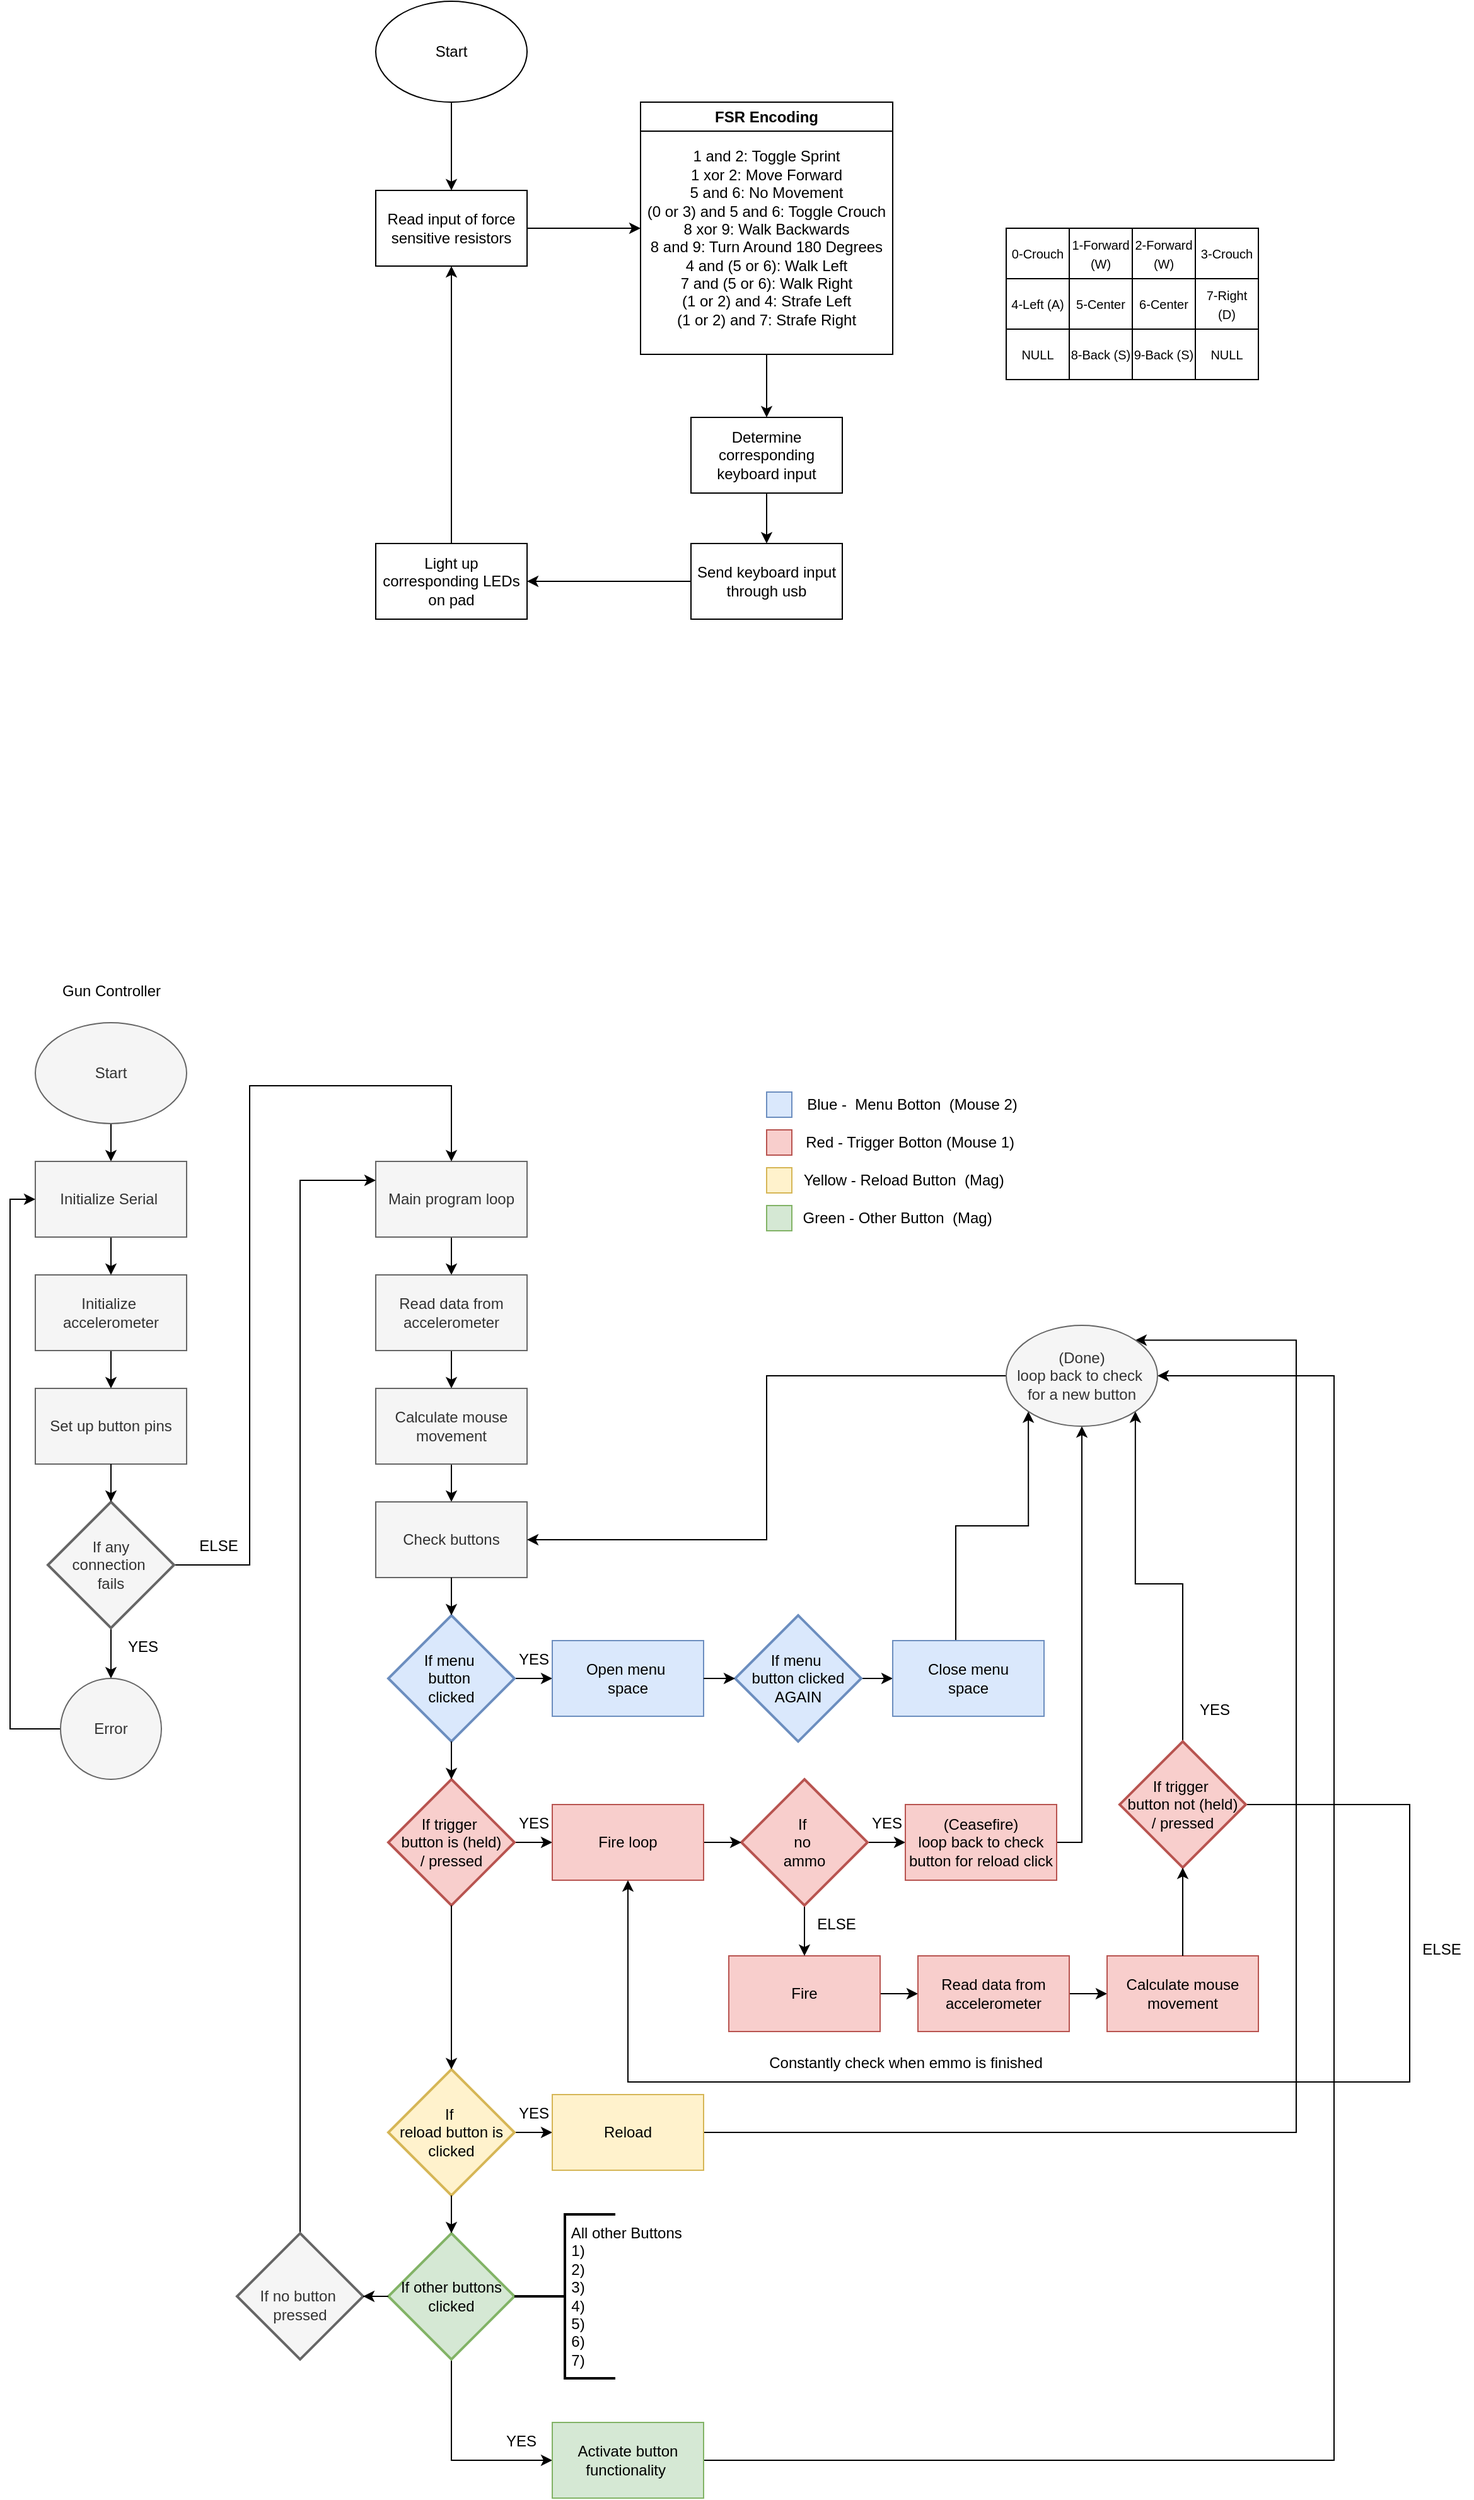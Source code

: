<mxfile version="24.8.6">
  <diagram name="Page-1" id="ugOBHN1UPeRfj3JGBwjC">
    <mxGraphModel dx="3235" dy="1513" grid="1" gridSize="10" guides="1" tooltips="1" connect="1" arrows="1" fold="1" page="1" pageScale="1" pageWidth="850" pageHeight="1100" math="0" shadow="0">
      <root>
        <mxCell id="0" />
        <mxCell id="1" parent="0" />
        <mxCell id="znUXIphIMzQ43jXrhI__-3" style="edgeStyle=orthogonalEdgeStyle;rounded=0;orthogonalLoop=1;jettySize=auto;html=1;entryX=0.5;entryY=0;entryDx=0;entryDy=0;" parent="1" source="znUXIphIMzQ43jXrhI__-1" target="znUXIphIMzQ43jXrhI__-2" edge="1">
          <mxGeometry relative="1" as="geometry" />
        </mxCell>
        <mxCell id="znUXIphIMzQ43jXrhI__-1" value="Start" style="ellipse;whiteSpace=wrap;html=1;" parent="1" vertex="1">
          <mxGeometry x="100" y="20" width="120" height="80" as="geometry" />
        </mxCell>
        <mxCell id="znUXIphIMzQ43jXrhI__-7" style="edgeStyle=orthogonalEdgeStyle;rounded=0;orthogonalLoop=1;jettySize=auto;html=1;entryX=0;entryY=0.5;entryDx=0;entryDy=0;" parent="1" source="znUXIphIMzQ43jXrhI__-2" target="znUXIphIMzQ43jXrhI__-6" edge="1">
          <mxGeometry relative="1" as="geometry" />
        </mxCell>
        <mxCell id="znUXIphIMzQ43jXrhI__-2" value="Read input of force sensitive resistors" style="rounded=0;whiteSpace=wrap;html=1;" parent="1" vertex="1">
          <mxGeometry x="100" y="170" width="120" height="60" as="geometry" />
        </mxCell>
        <mxCell id="znUXIphIMzQ43jXrhI__-6" value="FSR Encoding" style="swimlane;whiteSpace=wrap;html=1;" parent="1" vertex="1">
          <mxGeometry x="310" y="100" width="200" height="200" as="geometry" />
        </mxCell>
        <mxCell id="znUXIphIMzQ43jXrhI__-43" value="1 and 2: Toggle Sprint&lt;br&gt;&lt;div&gt;1 xor 2: Move Forward&lt;/div&gt;&lt;div&gt;5 and 6: No Movement&lt;/div&gt;&lt;div&gt;(0 or 3) and 5 and 6: Toggle Crouch&lt;/div&gt;&lt;div&gt;8 xor 9: Walk Backwards&lt;/div&gt;&lt;div&gt;8 and 9: Turn Around 180 Degrees&lt;br&gt;&lt;/div&gt;&lt;div&gt;4 and (5 or 6): Walk Left&lt;/div&gt;&lt;div&gt;7 and (5 or 6): Walk Right&lt;/div&gt;&lt;div&gt;(1 or 2) and 4: Strafe Left&lt;/div&gt;&lt;div&gt;(1 or 2) and 7: Strafe Right&lt;br&gt;&lt;/div&gt;&lt;div&gt;&lt;br&gt;&lt;/div&gt;" style="text;html=1;align=center;verticalAlign=middle;whiteSpace=wrap;rounded=0;fontFamily=Helvetica;fontSize=12;fontColor=default;" parent="znUXIphIMzQ43jXrhI__-6" vertex="1">
          <mxGeometry y="30" width="200" height="170" as="geometry" />
        </mxCell>
        <mxCell id="znUXIphIMzQ43jXrhI__-22" value="" style="rounded=0;whiteSpace=wrap;html=1;fillColor=none;" parent="1" vertex="1">
          <mxGeometry x="600" y="200" width="200" height="120" as="geometry" />
        </mxCell>
        <mxCell id="znUXIphIMzQ43jXrhI__-23" value="" style="endArrow=none;html=1;rounded=0;exitX=0.5;exitY=1;exitDx=0;exitDy=0;entryX=0.5;entryY=0;entryDx=0;entryDy=0;" parent="1" source="znUXIphIMzQ43jXrhI__-22" target="znUXIphIMzQ43jXrhI__-22" edge="1">
          <mxGeometry width="50" height="50" relative="1" as="geometry">
            <mxPoint x="730" y="240" as="sourcePoint" />
            <mxPoint x="780" y="190" as="targetPoint" />
          </mxGeometry>
        </mxCell>
        <mxCell id="znUXIphIMzQ43jXrhI__-24" value="" style="endArrow=none;html=1;rounded=0;exitX=0;exitY=0.5;exitDx=0;exitDy=0;entryX=1;entryY=0.5;entryDx=0;entryDy=0;" parent="1" edge="1">
          <mxGeometry width="50" height="50" relative="1" as="geometry">
            <mxPoint x="600" y="240" as="sourcePoint" />
            <mxPoint x="800" y="240" as="targetPoint" />
          </mxGeometry>
        </mxCell>
        <mxCell id="znUXIphIMzQ43jXrhI__-25" value="" style="endArrow=none;html=1;rounded=0;exitX=0.75;exitY=1;exitDx=0;exitDy=0;entryX=0.75;entryY=0;entryDx=0;entryDy=0;" parent="1" source="znUXIphIMzQ43jXrhI__-22" target="znUXIphIMzQ43jXrhI__-22" edge="1">
          <mxGeometry width="50" height="50" relative="1" as="geometry">
            <mxPoint x="730" y="290" as="sourcePoint" />
            <mxPoint x="780" y="240" as="targetPoint" />
          </mxGeometry>
        </mxCell>
        <mxCell id="znUXIphIMzQ43jXrhI__-26" value="" style="endArrow=none;html=1;rounded=0;exitX=0.25;exitY=1;exitDx=0;exitDy=0;entryX=0.25;entryY=0;entryDx=0;entryDy=0;" parent="1" source="znUXIphIMzQ43jXrhI__-22" target="znUXIphIMzQ43jXrhI__-22" edge="1">
          <mxGeometry width="50" height="50" relative="1" as="geometry">
            <mxPoint x="730" y="290" as="sourcePoint" />
            <mxPoint x="780" y="240" as="targetPoint" />
          </mxGeometry>
        </mxCell>
        <mxCell id="znUXIphIMzQ43jXrhI__-27" value="" style="endArrow=none;html=1;rounded=0;exitX=0;exitY=0.75;exitDx=0;exitDy=0;entryX=1;entryY=0.75;entryDx=0;entryDy=0;" parent="1" edge="1">
          <mxGeometry width="50" height="50" relative="1" as="geometry">
            <mxPoint x="600" y="280" as="sourcePoint" />
            <mxPoint x="800" y="280" as="targetPoint" />
          </mxGeometry>
        </mxCell>
        <mxCell id="znUXIphIMzQ43jXrhI__-28" value="&lt;font style=&quot;font-size: 10px;&quot;&gt;0-Crouch&lt;/font&gt;" style="text;html=1;align=center;verticalAlign=middle;whiteSpace=wrap;rounded=0;" parent="1" vertex="1">
          <mxGeometry x="600" y="210" width="50" height="20" as="geometry" />
        </mxCell>
        <mxCell id="znUXIphIMzQ43jXrhI__-30" value="&lt;font style=&quot;font-size: 10px;&quot;&gt;3-Crouch&lt;/font&gt;" style="text;html=1;align=center;verticalAlign=middle;whiteSpace=wrap;rounded=0;" parent="1" vertex="1">
          <mxGeometry x="750" y="210" width="50" height="20" as="geometry" />
        </mxCell>
        <mxCell id="znUXIphIMzQ43jXrhI__-32" value="&lt;font style=&quot;font-size: 10px;&quot;&gt;1-Forward (W)&lt;br&gt;&lt;/font&gt;" style="text;html=1;align=center;verticalAlign=middle;whiteSpace=wrap;rounded=0;" parent="1" vertex="1">
          <mxGeometry x="650" y="210" width="50" height="20" as="geometry" />
        </mxCell>
        <mxCell id="znUXIphIMzQ43jXrhI__-33" value="&lt;font style=&quot;font-size: 10px;&quot;&gt;2-Forward (W)&lt;/font&gt;" style="text;html=1;align=center;verticalAlign=middle;whiteSpace=wrap;rounded=0;" parent="1" vertex="1">
          <mxGeometry x="700" y="210" width="50" height="20" as="geometry" />
        </mxCell>
        <mxCell id="znUXIphIMzQ43jXrhI__-34" value="&lt;font style=&quot;font-size: 10px;&quot;&gt;4-Left (A)&lt;/font&gt;" style="text;html=1;align=center;verticalAlign=middle;whiteSpace=wrap;rounded=0;" parent="1" vertex="1">
          <mxGeometry x="600" y="250" width="50" height="20" as="geometry" />
        </mxCell>
        <mxCell id="znUXIphIMzQ43jXrhI__-35" value="&lt;font style=&quot;font-size: 10px;&quot;&gt;5-Center&lt;/font&gt;" style="text;html=1;align=center;verticalAlign=middle;whiteSpace=wrap;rounded=0;" parent="1" vertex="1">
          <mxGeometry x="650" y="250" width="50" height="20" as="geometry" />
        </mxCell>
        <mxCell id="znUXIphIMzQ43jXrhI__-36" value="&lt;font style=&quot;font-size: 10px;&quot;&gt;6-Center&lt;/font&gt;" style="text;html=1;align=center;verticalAlign=middle;whiteSpace=wrap;rounded=0;" parent="1" vertex="1">
          <mxGeometry x="700" y="250" width="50" height="20" as="geometry" />
        </mxCell>
        <mxCell id="znUXIphIMzQ43jXrhI__-37" value="&lt;font style=&quot;font-size: 10px;&quot;&gt;7-Right (D)&lt;/font&gt;" style="text;html=1;align=center;verticalAlign=middle;whiteSpace=wrap;rounded=0;" parent="1" vertex="1">
          <mxGeometry x="750" y="250" width="50" height="20" as="geometry" />
        </mxCell>
        <mxCell id="znUXIphIMzQ43jXrhI__-38" value="&lt;font style=&quot;font-size: 10px;&quot;&gt;NULL&lt;/font&gt;" style="text;html=1;align=center;verticalAlign=middle;whiteSpace=wrap;rounded=0;" parent="1" vertex="1">
          <mxGeometry x="600" y="290" width="50" height="20" as="geometry" />
        </mxCell>
        <mxCell id="znUXIphIMzQ43jXrhI__-39" value="&lt;font style=&quot;font-size: 10px;&quot;&gt;8-Back (S)&lt;/font&gt;" style="text;html=1;align=center;verticalAlign=middle;whiteSpace=wrap;rounded=0;fontFamily=Helvetica;fontSize=12;fontColor=default;" parent="1" vertex="1">
          <mxGeometry x="650" y="285" width="50" height="30" as="geometry" />
        </mxCell>
        <mxCell id="znUXIphIMzQ43jXrhI__-40" value="&lt;font style=&quot;font-size: 10px;&quot;&gt;9-Back (S)&lt;br&gt;&lt;/font&gt;" style="text;html=1;align=center;verticalAlign=middle;whiteSpace=wrap;rounded=0;" parent="1" vertex="1">
          <mxGeometry x="700" y="290" width="50" height="20" as="geometry" />
        </mxCell>
        <mxCell id="znUXIphIMzQ43jXrhI__-42" value="&lt;font style=&quot;font-size: 10px;&quot;&gt;NULL&lt;/font&gt;" style="text;html=1;align=center;verticalAlign=middle;whiteSpace=wrap;rounded=0;" parent="1" vertex="1">
          <mxGeometry x="750" y="290" width="50" height="20" as="geometry" />
        </mxCell>
        <mxCell id="znUXIphIMzQ43jXrhI__-47" style="edgeStyle=orthogonalEdgeStyle;rounded=0;orthogonalLoop=1;jettySize=auto;html=1;entryX=0.5;entryY=0;entryDx=0;entryDy=0;fontFamily=Helvetica;fontSize=12;fontColor=default;" parent="1" source="znUXIphIMzQ43jXrhI__-44" target="znUXIphIMzQ43jXrhI__-46" edge="1">
          <mxGeometry relative="1" as="geometry" />
        </mxCell>
        <mxCell id="znUXIphIMzQ43jXrhI__-44" value="Determine corresponding keyboard input" style="rounded=0;whiteSpace=wrap;html=1;align=center;verticalAlign=middle;fontFamily=Helvetica;fontSize=12;fontColor=default;fillColor=none;gradientColor=none;" parent="1" vertex="1">
          <mxGeometry x="350" y="350" width="120" height="60" as="geometry" />
        </mxCell>
        <mxCell id="znUXIphIMzQ43jXrhI__-45" style="edgeStyle=orthogonalEdgeStyle;rounded=0;orthogonalLoop=1;jettySize=auto;html=1;entryX=0.5;entryY=0;entryDx=0;entryDy=0;fontFamily=Helvetica;fontSize=12;fontColor=default;" parent="1" source="znUXIphIMzQ43jXrhI__-43" target="znUXIphIMzQ43jXrhI__-44" edge="1">
          <mxGeometry relative="1" as="geometry" />
        </mxCell>
        <mxCell id="znUXIphIMzQ43jXrhI__-50" style="edgeStyle=orthogonalEdgeStyle;rounded=0;orthogonalLoop=1;jettySize=auto;html=1;entryX=1;entryY=0.5;entryDx=0;entryDy=0;fontFamily=Helvetica;fontSize=12;fontColor=default;" parent="1" source="znUXIphIMzQ43jXrhI__-46" target="znUXIphIMzQ43jXrhI__-49" edge="1">
          <mxGeometry relative="1" as="geometry" />
        </mxCell>
        <mxCell id="znUXIphIMzQ43jXrhI__-46" value="Send keyboard input through usb" style="rounded=0;whiteSpace=wrap;html=1;align=center;verticalAlign=middle;fontFamily=Helvetica;fontSize=12;fontColor=default;fillColor=none;gradientColor=none;" parent="1" vertex="1">
          <mxGeometry x="350" y="450" width="120" height="60" as="geometry" />
        </mxCell>
        <mxCell id="znUXIphIMzQ43jXrhI__-51" style="edgeStyle=orthogonalEdgeStyle;rounded=0;orthogonalLoop=1;jettySize=auto;html=1;entryX=0.5;entryY=1;entryDx=0;entryDy=0;fontFamily=Helvetica;fontSize=12;fontColor=default;" parent="1" source="znUXIphIMzQ43jXrhI__-49" target="znUXIphIMzQ43jXrhI__-2" edge="1">
          <mxGeometry relative="1" as="geometry" />
        </mxCell>
        <mxCell id="znUXIphIMzQ43jXrhI__-49" value="Light up corresponding LEDs on pad" style="rounded=0;whiteSpace=wrap;html=1;align=center;verticalAlign=middle;fontFamily=Helvetica;fontSize=12;fontColor=default;fillColor=none;gradientColor=none;" parent="1" vertex="1">
          <mxGeometry x="100" y="450" width="120" height="60" as="geometry" />
        </mxCell>
        <mxCell id="wF0RQOkx4R9PMtmohDRf-104" style="edgeStyle=orthogonalEdgeStyle;rounded=0;orthogonalLoop=1;jettySize=auto;html=1;entryX=0.5;entryY=0;entryDx=0;entryDy=0;" parent="1" source="wF0RQOkx4R9PMtmohDRf-3" target="wF0RQOkx4R9PMtmohDRf-93" edge="1">
          <mxGeometry relative="1" as="geometry" />
        </mxCell>
        <mxCell id="wF0RQOkx4R9PMtmohDRf-3" value="Start" style="ellipse;whiteSpace=wrap;html=1;fillColor=#f5f5f5;fontColor=#333333;strokeColor=#666666;" parent="1" vertex="1">
          <mxGeometry x="-170" y="830" width="120" height="80" as="geometry" />
        </mxCell>
        <mxCell id="wF0RQOkx4R9PMtmohDRf-100" style="edgeStyle=orthogonalEdgeStyle;rounded=0;orthogonalLoop=1;jettySize=auto;html=1;entryX=0.5;entryY=0;entryDx=0;entryDy=0;" parent="1" source="wF0RQOkx4R9PMtmohDRf-4" target="wF0RQOkx4R9PMtmohDRf-7" edge="1">
          <mxGeometry relative="1" as="geometry" />
        </mxCell>
        <mxCell id="wF0RQOkx4R9PMtmohDRf-4" value="Initialize&amp;nbsp;&lt;div&gt;accelerometer&lt;/div&gt;" style="rounded=0;whiteSpace=wrap;html=1;fillColor=#f5f5f5;fontColor=#333333;strokeColor=#666666;" parent="1" vertex="1">
          <mxGeometry x="-170" y="1030" width="120" height="60" as="geometry" />
        </mxCell>
        <mxCell id="wF0RQOkx4R9PMtmohDRf-6" value="Gun Controller" style="text;html=1;align=center;verticalAlign=middle;resizable=0;points=[];autosize=1;strokeColor=none;fillColor=none;" parent="1" vertex="1">
          <mxGeometry x="-160" y="790" width="100" height="30" as="geometry" />
        </mxCell>
        <mxCell id="wF0RQOkx4R9PMtmohDRf-7" value="Set up&amp;nbsp;&lt;span style=&quot;background-color: initial;&quot;&gt;button pins&lt;/span&gt;" style="rounded=0;whiteSpace=wrap;html=1;fillColor=#f5f5f5;fontColor=#333333;strokeColor=#666666;" parent="1" vertex="1">
          <mxGeometry x="-170" y="1120" width="120" height="60" as="geometry" />
        </mxCell>
        <mxCell id="wF0RQOkx4R9PMtmohDRf-19" style="edgeStyle=orthogonalEdgeStyle;rounded=0;orthogonalLoop=1;jettySize=auto;html=1;entryX=0.5;entryY=0;entryDx=0;entryDy=0;" parent="1" source="wF0RQOkx4R9PMtmohDRf-14" target="wF0RQOkx4R9PMtmohDRf-15" edge="1">
          <mxGeometry relative="1" as="geometry" />
        </mxCell>
        <mxCell id="wF0RQOkx4R9PMtmohDRf-14" value="Main program loop" style="rounded=0;whiteSpace=wrap;html=1;fillColor=#f5f5f5;fontColor=#333333;strokeColor=#666666;" parent="1" vertex="1">
          <mxGeometry x="100" y="940" width="120" height="60" as="geometry" />
        </mxCell>
        <mxCell id="wF0RQOkx4R9PMtmohDRf-20" style="edgeStyle=orthogonalEdgeStyle;rounded=0;orthogonalLoop=1;jettySize=auto;html=1;entryX=0.5;entryY=0;entryDx=0;entryDy=0;" parent="1" source="wF0RQOkx4R9PMtmohDRf-15" target="wF0RQOkx4R9PMtmohDRf-16" edge="1">
          <mxGeometry relative="1" as="geometry" />
        </mxCell>
        <mxCell id="wF0RQOkx4R9PMtmohDRf-15" value="Read&amp;nbsp;&lt;span style=&quot;background-color: initial;&quot;&gt;data from accelerometer&lt;/span&gt;" style="rounded=0;whiteSpace=wrap;html=1;fillColor=#f5f5f5;fontColor=#333333;strokeColor=#666666;" parent="1" vertex="1">
          <mxGeometry x="100" y="1030" width="120" height="60" as="geometry" />
        </mxCell>
        <mxCell id="wF0RQOkx4R9PMtmohDRf-21" style="edgeStyle=orthogonalEdgeStyle;rounded=0;orthogonalLoop=1;jettySize=auto;html=1;entryX=0.5;entryY=0;entryDx=0;entryDy=0;" parent="1" source="wF0RQOkx4R9PMtmohDRf-16" target="wF0RQOkx4R9PMtmohDRf-17" edge="1">
          <mxGeometry relative="1" as="geometry" />
        </mxCell>
        <mxCell id="wF0RQOkx4R9PMtmohDRf-16" value="Calculate mouse movement" style="rounded=0;whiteSpace=wrap;html=1;fillColor=#f5f5f5;fontColor=#333333;strokeColor=#666666;" parent="1" vertex="1">
          <mxGeometry x="100" y="1120" width="120" height="60" as="geometry" />
        </mxCell>
        <mxCell id="wF0RQOkx4R9PMtmohDRf-17" value="Check buttons" style="rounded=0;whiteSpace=wrap;html=1;fillColor=#f5f5f5;fontColor=#333333;strokeColor=#666666;" parent="1" vertex="1">
          <mxGeometry x="100" y="1210" width="120" height="60" as="geometry" />
        </mxCell>
        <mxCell id="wF0RQOkx4R9PMtmohDRf-46" style="edgeStyle=orthogonalEdgeStyle;rounded=0;orthogonalLoop=1;jettySize=auto;html=1;entryX=0;entryY=0.5;entryDx=0;entryDy=0;" parent="1" source="wF0RQOkx4R9PMtmohDRf-22" target="wF0RQOkx4R9PMtmohDRf-44" edge="1">
          <mxGeometry relative="1" as="geometry" />
        </mxCell>
        <mxCell id="wF0RQOkx4R9PMtmohDRf-22" value="If trigger&amp;nbsp;&lt;div&gt;button is (held)&lt;/div&gt;&lt;div&gt;&lt;span style=&quot;background-color: initial;&quot;&gt;/ pressed&lt;/span&gt;&lt;/div&gt;" style="strokeWidth=2;html=1;shape=mxgraph.flowchart.decision;whiteSpace=wrap;fillColor=#f8cecc;strokeColor=#b85450;" parent="1" vertex="1">
          <mxGeometry x="110" y="1430" width="100" height="100" as="geometry" />
        </mxCell>
        <mxCell id="wF0RQOkx4R9PMtmohDRf-35" style="edgeStyle=orthogonalEdgeStyle;rounded=0;orthogonalLoop=1;jettySize=auto;html=1;entryX=0;entryY=0.5;entryDx=0;entryDy=0;" parent="1" source="wF0RQOkx4R9PMtmohDRf-23" target="wF0RQOkx4R9PMtmohDRf-34" edge="1">
          <mxGeometry relative="1" as="geometry" />
        </mxCell>
        <mxCell id="wF0RQOkx4R9PMtmohDRf-23" value="Fire" style="rounded=0;whiteSpace=wrap;html=1;fillColor=#f8cecc;strokeColor=#b85450;" parent="1" vertex="1">
          <mxGeometry x="380" y="1570" width="120" height="60" as="geometry" />
        </mxCell>
        <mxCell id="wF0RQOkx4R9PMtmohDRf-29" style="edgeStyle=orthogonalEdgeStyle;rounded=0;orthogonalLoop=1;jettySize=auto;html=1;entryX=0;entryY=0.5;entryDx=0;entryDy=0;" parent="1" source="wF0RQOkx4R9PMtmohDRf-25" target="wF0RQOkx4R9PMtmohDRf-26" edge="1">
          <mxGeometry relative="1" as="geometry" />
        </mxCell>
        <mxCell id="wF0RQOkx4R9PMtmohDRf-25" value="If menu&amp;nbsp;&lt;div&gt;button&amp;nbsp;&lt;/div&gt;&lt;div&gt;&lt;span style=&quot;background-color: initial;&quot;&gt;clicked&lt;/span&gt;&lt;/div&gt;" style="strokeWidth=2;html=1;shape=mxgraph.flowchart.decision;whiteSpace=wrap;fillColor=#dae8fc;strokeColor=#6c8ebf;" parent="1" vertex="1">
          <mxGeometry x="110" y="1300" width="100" height="100" as="geometry" />
        </mxCell>
        <mxCell id="wF0RQOkx4R9PMtmohDRf-26" value="Open menu&amp;nbsp;&lt;div&gt;space&lt;/div&gt;" style="rounded=0;whiteSpace=wrap;html=1;fillColor=#dae8fc;strokeColor=#6c8ebf;" parent="1" vertex="1">
          <mxGeometry x="240" y="1320" width="120" height="60" as="geometry" />
        </mxCell>
        <mxCell id="wF0RQOkx4R9PMtmohDRf-31" style="edgeStyle=orthogonalEdgeStyle;rounded=0;orthogonalLoop=1;jettySize=auto;html=1;entryX=0;entryY=0.5;entryDx=0;entryDy=0;" parent="1" source="wF0RQOkx4R9PMtmohDRf-27" target="wF0RQOkx4R9PMtmohDRf-28" edge="1">
          <mxGeometry relative="1" as="geometry" />
        </mxCell>
        <mxCell id="wF0RQOkx4R9PMtmohDRf-27" value="If menu&amp;nbsp;&lt;div&gt;button&amp;nbsp;&lt;span style=&quot;background-color: initial;&quot;&gt;clicked&lt;/span&gt;&lt;/div&gt;&lt;div&gt;AGAIN&lt;/div&gt;" style="strokeWidth=2;html=1;shape=mxgraph.flowchart.decision;whiteSpace=wrap;fillColor=#dae8fc;strokeColor=#6c8ebf;" parent="1" vertex="1">
          <mxGeometry x="385" y="1300" width="100" height="100" as="geometry" />
        </mxCell>
        <mxCell id="wF0RQOkx4R9PMtmohDRf-109" style="edgeStyle=orthogonalEdgeStyle;rounded=0;orthogonalLoop=1;jettySize=auto;html=1;entryX=0;entryY=1;entryDx=0;entryDy=0;" parent="1" source="wF0RQOkx4R9PMtmohDRf-28" target="wF0RQOkx4R9PMtmohDRf-107" edge="1">
          <mxGeometry relative="1" as="geometry">
            <Array as="points">
              <mxPoint x="560" y="1229" />
              <mxPoint x="618" y="1229" />
            </Array>
          </mxGeometry>
        </mxCell>
        <mxCell id="wF0RQOkx4R9PMtmohDRf-28" value="Close menu&lt;div&gt;space&lt;/div&gt;" style="rounded=0;whiteSpace=wrap;html=1;fillColor=#dae8fc;strokeColor=#6c8ebf;" parent="1" vertex="1">
          <mxGeometry x="510" y="1320" width="120" height="60" as="geometry" />
        </mxCell>
        <mxCell id="wF0RQOkx4R9PMtmohDRf-30" style="edgeStyle=orthogonalEdgeStyle;rounded=0;orthogonalLoop=1;jettySize=auto;html=1;entryX=0;entryY=0.5;entryDx=0;entryDy=0;entryPerimeter=0;" parent="1" source="wF0RQOkx4R9PMtmohDRf-26" target="wF0RQOkx4R9PMtmohDRf-27" edge="1">
          <mxGeometry relative="1" as="geometry" />
        </mxCell>
        <mxCell id="wF0RQOkx4R9PMtmohDRf-32" style="edgeStyle=orthogonalEdgeStyle;rounded=0;orthogonalLoop=1;jettySize=auto;html=1;entryX=0.5;entryY=0;entryDx=0;entryDy=0;entryPerimeter=0;" parent="1" source="wF0RQOkx4R9PMtmohDRf-17" target="wF0RQOkx4R9PMtmohDRf-25" edge="1">
          <mxGeometry relative="1" as="geometry" />
        </mxCell>
        <mxCell id="wF0RQOkx4R9PMtmohDRf-38" style="edgeStyle=orthogonalEdgeStyle;rounded=0;orthogonalLoop=1;jettySize=auto;html=1;entryX=0;entryY=0.5;entryDx=0;entryDy=0;" parent="1" source="wF0RQOkx4R9PMtmohDRf-34" target="wF0RQOkx4R9PMtmohDRf-36" edge="1">
          <mxGeometry relative="1" as="geometry" />
        </mxCell>
        <mxCell id="wF0RQOkx4R9PMtmohDRf-34" value="Read&amp;nbsp;&lt;span style=&quot;background-color: initial;&quot;&gt;data from accelerometer&lt;/span&gt;" style="rounded=0;whiteSpace=wrap;html=1;fillColor=#f8cecc;strokeColor=#b85450;" parent="1" vertex="1">
          <mxGeometry x="530" y="1570" width="120" height="60" as="geometry" />
        </mxCell>
        <mxCell id="wF0RQOkx4R9PMtmohDRf-36" value="Calculate mouse movement" style="rounded=0;whiteSpace=wrap;html=1;fillColor=#f8cecc;strokeColor=#b85450;" parent="1" vertex="1">
          <mxGeometry x="680" y="1570" width="120" height="60" as="geometry" />
        </mxCell>
        <mxCell id="wF0RQOkx4R9PMtmohDRf-50" style="edgeStyle=orthogonalEdgeStyle;rounded=0;orthogonalLoop=1;jettySize=auto;html=1;entryX=0.5;entryY=0;entryDx=0;entryDy=0;" parent="1" source="wF0RQOkx4R9PMtmohDRf-39" target="wF0RQOkx4R9PMtmohDRf-23" edge="1">
          <mxGeometry relative="1" as="geometry" />
        </mxCell>
        <mxCell id="wF0RQOkx4R9PMtmohDRf-64" style="edgeStyle=orthogonalEdgeStyle;rounded=0;orthogonalLoop=1;jettySize=auto;html=1;entryX=0;entryY=0.5;entryDx=0;entryDy=0;" parent="1" source="wF0RQOkx4R9PMtmohDRf-39" target="wF0RQOkx4R9PMtmohDRf-62" edge="1">
          <mxGeometry relative="1" as="geometry" />
        </mxCell>
        <mxCell id="wF0RQOkx4R9PMtmohDRf-39" value="If&amp;nbsp;&lt;div&gt;no&amp;nbsp;&lt;/div&gt;&lt;div&gt;ammo&lt;/div&gt;" style="strokeWidth=2;html=1;shape=mxgraph.flowchart.decision;whiteSpace=wrap;fillColor=#f8cecc;strokeColor=#b85450;" parent="1" vertex="1">
          <mxGeometry x="390" y="1430" width="100" height="100" as="geometry" />
        </mxCell>
        <mxCell id="wF0RQOkx4R9PMtmohDRf-47" style="edgeStyle=orthogonalEdgeStyle;rounded=0;orthogonalLoop=1;jettySize=auto;html=1;" parent="1" source="wF0RQOkx4R9PMtmohDRf-44" target="wF0RQOkx4R9PMtmohDRf-39" edge="1">
          <mxGeometry relative="1" as="geometry" />
        </mxCell>
        <mxCell id="wF0RQOkx4R9PMtmohDRf-44" value="Fire loop" style="rounded=0;whiteSpace=wrap;html=1;fillColor=#f8cecc;strokeColor=#b85450;" parent="1" vertex="1">
          <mxGeometry x="240" y="1450" width="120" height="60" as="geometry" />
        </mxCell>
        <mxCell id="wF0RQOkx4R9PMtmohDRf-56" style="edgeStyle=orthogonalEdgeStyle;rounded=0;orthogonalLoop=1;jettySize=auto;html=1;entryX=0;entryY=0.5;entryDx=0;entryDy=0;" parent="1" source="wF0RQOkx4R9PMtmohDRf-45" target="wF0RQOkx4R9PMtmohDRf-54" edge="1">
          <mxGeometry relative="1" as="geometry" />
        </mxCell>
        <mxCell id="wF0RQOkx4R9PMtmohDRf-45" value="If&amp;nbsp;&lt;div&gt;reload button is clicked&lt;/div&gt;" style="strokeWidth=2;html=1;shape=mxgraph.flowchart.decision;whiteSpace=wrap;fillColor=#fff2cc;strokeColor=#d6b656;" parent="1" vertex="1">
          <mxGeometry x="110" y="1660" width="100" height="100" as="geometry" />
        </mxCell>
        <mxCell id="wF0RQOkx4R9PMtmohDRf-92" style="edgeStyle=orthogonalEdgeStyle;rounded=0;orthogonalLoop=1;jettySize=auto;html=1;entryX=0.5;entryY=1;entryDx=0;entryDy=0;" parent="1" source="wF0RQOkx4R9PMtmohDRf-51" target="wF0RQOkx4R9PMtmohDRf-44" edge="1">
          <mxGeometry relative="1" as="geometry">
            <Array as="points">
              <mxPoint x="920" y="1450" />
              <mxPoint x="920" y="1670" />
              <mxPoint x="300" y="1670" />
            </Array>
          </mxGeometry>
        </mxCell>
        <mxCell id="wF0RQOkx4R9PMtmohDRf-114" style="edgeStyle=orthogonalEdgeStyle;rounded=0;orthogonalLoop=1;jettySize=auto;html=1;entryX=1;entryY=1;entryDx=0;entryDy=0;" parent="1" source="wF0RQOkx4R9PMtmohDRf-51" target="wF0RQOkx4R9PMtmohDRf-107" edge="1">
          <mxGeometry relative="1" as="geometry" />
        </mxCell>
        <mxCell id="wF0RQOkx4R9PMtmohDRf-51" value="If trigger&amp;nbsp;&lt;div&gt;button not (held)&lt;/div&gt;&lt;div&gt;&lt;span style=&quot;background-color: initial;&quot;&gt;/ pressed&lt;/span&gt;&lt;/div&gt;" style="strokeWidth=2;html=1;shape=mxgraph.flowchart.decision;whiteSpace=wrap;fillColor=#f8cecc;strokeColor=#b85450;" parent="1" vertex="1">
          <mxGeometry x="690" y="1400" width="100" height="100" as="geometry" />
        </mxCell>
        <mxCell id="wF0RQOkx4R9PMtmohDRf-115" style="edgeStyle=orthogonalEdgeStyle;rounded=0;orthogonalLoop=1;jettySize=auto;html=1;entryX=1;entryY=0;entryDx=0;entryDy=0;" parent="1" source="wF0RQOkx4R9PMtmohDRf-54" target="wF0RQOkx4R9PMtmohDRf-107" edge="1">
          <mxGeometry relative="1" as="geometry">
            <Array as="points">
              <mxPoint x="830" y="1710" />
              <mxPoint x="830" y="1082" />
            </Array>
          </mxGeometry>
        </mxCell>
        <mxCell id="wF0RQOkx4R9PMtmohDRf-54" value="Reload" style="rounded=0;whiteSpace=wrap;html=1;fillColor=#fff2cc;strokeColor=#d6b656;" parent="1" vertex="1">
          <mxGeometry x="240" y="1680" width="120" height="60" as="geometry" />
        </mxCell>
        <mxCell id="wF0RQOkx4R9PMtmohDRf-57" value="ELSE" style="text;html=1;align=center;verticalAlign=middle;resizable=0;points=[];autosize=1;strokeColor=none;fillColor=none;" parent="1" vertex="1">
          <mxGeometry x="440" y="1530" width="50" height="30" as="geometry" />
        </mxCell>
        <mxCell id="wF0RQOkx4R9PMtmohDRf-76" style="edgeStyle=orthogonalEdgeStyle;rounded=0;orthogonalLoop=1;jettySize=auto;html=1;entryX=0;entryY=0.5;entryDx=0;entryDy=0;" parent="1" source="wF0RQOkx4R9PMtmohDRf-60" target="wF0RQOkx4R9PMtmohDRf-75" edge="1">
          <mxGeometry relative="1" as="geometry">
            <Array as="points">
              <mxPoint x="160" y="1970" />
            </Array>
          </mxGeometry>
        </mxCell>
        <mxCell id="wF0RQOkx4R9PMtmohDRf-60" value="If other buttons&lt;div&gt;clicked&lt;/div&gt;" style="strokeWidth=2;html=1;shape=mxgraph.flowchart.decision;whiteSpace=wrap;fillColor=#d5e8d4;strokeColor=#82b366;" parent="1" vertex="1">
          <mxGeometry x="110" y="1790" width="100" height="100" as="geometry" />
        </mxCell>
        <mxCell id="wF0RQOkx4R9PMtmohDRf-108" style="edgeStyle=orthogonalEdgeStyle;rounded=0;orthogonalLoop=1;jettySize=auto;html=1;entryX=0.5;entryY=1;entryDx=0;entryDy=0;" parent="1" source="wF0RQOkx4R9PMtmohDRf-62" target="wF0RQOkx4R9PMtmohDRf-107" edge="1">
          <mxGeometry relative="1" as="geometry">
            <Array as="points">
              <mxPoint x="660" y="1480" />
            </Array>
          </mxGeometry>
        </mxCell>
        <mxCell id="wF0RQOkx4R9PMtmohDRf-62" value="(Ceasefire)&lt;div&gt;loop back to check button for reload click&lt;/div&gt;" style="rounded=0;whiteSpace=wrap;html=1;fillColor=#f8cecc;strokeColor=#b85450;" parent="1" vertex="1">
          <mxGeometry x="520" y="1450" width="120" height="60" as="geometry" />
        </mxCell>
        <mxCell id="wF0RQOkx4R9PMtmohDRf-68" style="edgeStyle=orthogonalEdgeStyle;rounded=0;orthogonalLoop=1;jettySize=auto;html=1;entryX=0.5;entryY=1;entryDx=0;entryDy=0;entryPerimeter=0;" parent="1" source="wF0RQOkx4R9PMtmohDRf-36" target="wF0RQOkx4R9PMtmohDRf-51" edge="1">
          <mxGeometry relative="1" as="geometry" />
        </mxCell>
        <mxCell id="wF0RQOkx4R9PMtmohDRf-71" value="Constantly check when emmo is finished" style="text;html=1;align=center;verticalAlign=middle;resizable=0;points=[];autosize=1;strokeColor=none;fillColor=none;" parent="1" vertex="1">
          <mxGeometry x="400" y="1640" width="240" height="30" as="geometry" />
        </mxCell>
        <mxCell id="wF0RQOkx4R9PMtmohDRf-73" value="" style="strokeWidth=2;html=1;shape=mxgraph.flowchart.annotation_2;align=left;labelPosition=right;pointerEvents=1;" parent="1" vertex="1">
          <mxGeometry x="210" y="1775" width="80" height="130" as="geometry" />
        </mxCell>
        <mxCell id="wF0RQOkx4R9PMtmohDRf-74" value="&amp;nbsp; &amp;nbsp; &amp;nbsp; &amp;nbsp; &amp;nbsp; &amp;nbsp; &amp;nbsp; &amp;nbsp; &amp;nbsp; &amp;nbsp; &amp;nbsp; &amp;nbsp;All other Buttons&lt;div&gt;&lt;span style=&quot;background-color: initial;&quot;&gt;1)&lt;/span&gt;&lt;div&gt;2)&lt;/div&gt;&lt;div&gt;3)&lt;/div&gt;&lt;div&gt;4)&lt;/div&gt;&lt;div&gt;5)&lt;/div&gt;&lt;div&gt;6)&lt;/div&gt;&lt;div&gt;7)&lt;/div&gt;&lt;/div&gt;" style="text;html=1;align=center;verticalAlign=middle;resizable=0;points=[];autosize=1;strokeColor=none;fillColor=none;" parent="1" vertex="1">
          <mxGeometry x="165" y="1775" width="190" height="130" as="geometry" />
        </mxCell>
        <mxCell id="wF0RQOkx4R9PMtmohDRf-111" style="edgeStyle=orthogonalEdgeStyle;rounded=0;orthogonalLoop=1;jettySize=auto;html=1;entryX=1;entryY=0.5;entryDx=0;entryDy=0;" parent="1" source="wF0RQOkx4R9PMtmohDRf-75" target="wF0RQOkx4R9PMtmohDRf-107" edge="1">
          <mxGeometry relative="1" as="geometry">
            <Array as="points">
              <mxPoint x="860" y="1970" />
              <mxPoint x="860" y="1110" />
            </Array>
          </mxGeometry>
        </mxCell>
        <mxCell id="wF0RQOkx4R9PMtmohDRf-75" value="Activate button functionality&amp;nbsp;" style="rounded=0;whiteSpace=wrap;html=1;fillColor=#d5e8d4;strokeColor=#82b366;" parent="1" vertex="1">
          <mxGeometry x="240" y="1940" width="120" height="60" as="geometry" />
        </mxCell>
        <mxCell id="wF0RQOkx4R9PMtmohDRf-81" value="ELSE" style="text;html=1;align=center;verticalAlign=middle;resizable=0;points=[];autosize=1;strokeColor=none;fillColor=none;" parent="1" vertex="1">
          <mxGeometry x="920" y="1550" width="50" height="30" as="geometry" />
        </mxCell>
        <mxCell id="wF0RQOkx4R9PMtmohDRf-82" value="YES" style="text;html=1;align=center;verticalAlign=middle;resizable=0;points=[];autosize=1;strokeColor=none;fillColor=none;" parent="1" vertex="1">
          <mxGeometry x="740" y="1360" width="50" height="30" as="geometry" />
        </mxCell>
        <mxCell id="wF0RQOkx4R9PMtmohDRf-83" value="YES" style="text;html=1;align=center;verticalAlign=middle;resizable=0;points=[];autosize=1;strokeColor=none;fillColor=none;" parent="1" vertex="1">
          <mxGeometry x="480" y="1450" width="50" height="30" as="geometry" />
        </mxCell>
        <mxCell id="wF0RQOkx4R9PMtmohDRf-84" style="edgeStyle=orthogonalEdgeStyle;rounded=0;orthogonalLoop=1;jettySize=auto;html=1;entryX=0.5;entryY=0;entryDx=0;entryDy=0;entryPerimeter=0;" parent="1" source="wF0RQOkx4R9PMtmohDRf-25" target="wF0RQOkx4R9PMtmohDRf-22" edge="1">
          <mxGeometry relative="1" as="geometry" />
        </mxCell>
        <mxCell id="wF0RQOkx4R9PMtmohDRf-85" style="edgeStyle=orthogonalEdgeStyle;rounded=0;orthogonalLoop=1;jettySize=auto;html=1;entryX=0.5;entryY=0;entryDx=0;entryDy=0;entryPerimeter=0;" parent="1" source="wF0RQOkx4R9PMtmohDRf-22" target="wF0RQOkx4R9PMtmohDRf-45" edge="1">
          <mxGeometry relative="1" as="geometry" />
        </mxCell>
        <mxCell id="wF0RQOkx4R9PMtmohDRf-86" style="edgeStyle=orthogonalEdgeStyle;rounded=0;orthogonalLoop=1;jettySize=auto;html=1;entryX=0.5;entryY=0;entryDx=0;entryDy=0;entryPerimeter=0;" parent="1" source="wF0RQOkx4R9PMtmohDRf-45" target="wF0RQOkx4R9PMtmohDRf-60" edge="1">
          <mxGeometry relative="1" as="geometry" />
        </mxCell>
        <mxCell id="wF0RQOkx4R9PMtmohDRf-91" style="edgeStyle=orthogonalEdgeStyle;rounded=0;orthogonalLoop=1;jettySize=auto;html=1;" parent="1" edge="1">
          <mxGeometry relative="1" as="geometry">
            <mxPoint x="40" y="1790" as="sourcePoint" />
            <mxPoint x="100" y="955" as="targetPoint" />
            <Array as="points">
              <mxPoint x="40" y="955" />
            </Array>
          </mxGeometry>
        </mxCell>
        <mxCell id="wF0RQOkx4R9PMtmohDRf-88" value="&lt;br&gt;&lt;div&gt;If&amp;nbsp;&lt;span style=&quot;background-color: initial;&quot;&gt;no&amp;nbsp;&lt;/span&gt;&lt;span style=&quot;background-color: initial;&quot;&gt;button&amp;nbsp;&lt;/span&gt;&lt;/div&gt;&lt;div&gt;pressed&lt;/div&gt;" style="strokeWidth=2;html=1;shape=mxgraph.flowchart.decision;whiteSpace=wrap;fillColor=#f5f5f5;fontColor=#333333;strokeColor=#666666;" parent="1" vertex="1">
          <mxGeometry x="-10" y="1790" width="100" height="100" as="geometry" />
        </mxCell>
        <mxCell id="wF0RQOkx4R9PMtmohDRf-89" style="edgeStyle=orthogonalEdgeStyle;rounded=0;orthogonalLoop=1;jettySize=auto;html=1;entryX=1;entryY=0.5;entryDx=0;entryDy=0;entryPerimeter=0;" parent="1" source="wF0RQOkx4R9PMtmohDRf-60" target="wF0RQOkx4R9PMtmohDRf-88" edge="1">
          <mxGeometry relative="1" as="geometry" />
        </mxCell>
        <mxCell id="wF0RQOkx4R9PMtmohDRf-99" style="edgeStyle=orthogonalEdgeStyle;rounded=0;orthogonalLoop=1;jettySize=auto;html=1;entryX=0.5;entryY=0;entryDx=0;entryDy=0;" parent="1" source="wF0RQOkx4R9PMtmohDRf-93" target="wF0RQOkx4R9PMtmohDRf-4" edge="1">
          <mxGeometry relative="1" as="geometry" />
        </mxCell>
        <mxCell id="wF0RQOkx4R9PMtmohDRf-93" value="Initialize Serial&amp;nbsp;" style="rounded=0;whiteSpace=wrap;html=1;fillColor=#f5f5f5;fontColor=#333333;strokeColor=#666666;" parent="1" vertex="1">
          <mxGeometry x="-170" y="940" width="120" height="60" as="geometry" />
        </mxCell>
        <mxCell id="wF0RQOkx4R9PMtmohDRf-102" style="edgeStyle=orthogonalEdgeStyle;rounded=0;orthogonalLoop=1;jettySize=auto;html=1;entryX=0.5;entryY=0;entryDx=0;entryDy=0;" parent="1" source="wF0RQOkx4R9PMtmohDRf-95" target="wF0RQOkx4R9PMtmohDRf-97" edge="1">
          <mxGeometry relative="1" as="geometry" />
        </mxCell>
        <mxCell id="wF0RQOkx4R9PMtmohDRf-103" style="edgeStyle=orthogonalEdgeStyle;rounded=0;orthogonalLoop=1;jettySize=auto;html=1;entryX=0.5;entryY=0;entryDx=0;entryDy=0;" parent="1" source="wF0RQOkx4R9PMtmohDRf-95" target="wF0RQOkx4R9PMtmohDRf-14" edge="1">
          <mxGeometry relative="1" as="geometry">
            <Array as="points">
              <mxPoint y="1260" />
              <mxPoint y="880" />
              <mxPoint x="160" y="880" />
            </Array>
          </mxGeometry>
        </mxCell>
        <mxCell id="wF0RQOkx4R9PMtmohDRf-95" value="If any&lt;div&gt;connection&amp;nbsp;&lt;/div&gt;&lt;div&gt;fails&lt;/div&gt;" style="strokeWidth=2;html=1;shape=mxgraph.flowchart.decision;whiteSpace=wrap;fillColor=#f5f5f5;fontColor=#333333;strokeColor=#666666;" parent="1" vertex="1">
          <mxGeometry x="-160" y="1210" width="100" height="100" as="geometry" />
        </mxCell>
        <mxCell id="wF0RQOkx4R9PMtmohDRf-98" style="edgeStyle=orthogonalEdgeStyle;rounded=0;orthogonalLoop=1;jettySize=auto;html=1;entryX=0;entryY=0.5;entryDx=0;entryDy=0;" parent="1" source="wF0RQOkx4R9PMtmohDRf-97" target="wF0RQOkx4R9PMtmohDRf-93" edge="1">
          <mxGeometry relative="1" as="geometry">
            <Array as="points">
              <mxPoint x="-190" y="1390" />
              <mxPoint x="-190" y="970" />
            </Array>
          </mxGeometry>
        </mxCell>
        <mxCell id="wF0RQOkx4R9PMtmohDRf-97" value="Error" style="ellipse;whiteSpace=wrap;html=1;aspect=fixed;fillColor=#f5f5f5;fontColor=#333333;strokeColor=#666666;" parent="1" vertex="1">
          <mxGeometry x="-150" y="1350" width="80" height="80" as="geometry" />
        </mxCell>
        <mxCell id="wF0RQOkx4R9PMtmohDRf-101" style="edgeStyle=orthogonalEdgeStyle;rounded=0;orthogonalLoop=1;jettySize=auto;html=1;entryX=0.5;entryY=0;entryDx=0;entryDy=0;entryPerimeter=0;" parent="1" source="wF0RQOkx4R9PMtmohDRf-7" target="wF0RQOkx4R9PMtmohDRf-95" edge="1">
          <mxGeometry relative="1" as="geometry" />
        </mxCell>
        <mxCell id="wF0RQOkx4R9PMtmohDRf-113" style="edgeStyle=orthogonalEdgeStyle;rounded=0;orthogonalLoop=1;jettySize=auto;html=1;entryX=1;entryY=0.5;entryDx=0;entryDy=0;" parent="1" source="wF0RQOkx4R9PMtmohDRf-107" target="wF0RQOkx4R9PMtmohDRf-17" edge="1">
          <mxGeometry relative="1" as="geometry" />
        </mxCell>
        <mxCell id="wF0RQOkx4R9PMtmohDRf-107" value="&lt;div&gt;&lt;br&gt;&lt;/div&gt;(Done)&lt;br&gt;&lt;div&gt;loop back to check&amp;nbsp;&lt;/div&gt;&lt;div&gt;for a new button&lt;br&gt;&lt;div&gt;&lt;br&gt;&lt;/div&gt;&lt;/div&gt;" style="ellipse;whiteSpace=wrap;html=1;fillColor=#f5f5f5;fontColor=#333333;strokeColor=#666666;" parent="1" vertex="1">
          <mxGeometry x="600" y="1070" width="120" height="80" as="geometry" />
        </mxCell>
        <mxCell id="7oyY1_yFH0N_HPXRPpfc-1" value="ELSE" style="text;html=1;align=center;verticalAlign=middle;resizable=0;points=[];autosize=1;strokeColor=none;fillColor=none;" parent="1" vertex="1">
          <mxGeometry x="-50" y="1230" width="50" height="30" as="geometry" />
        </mxCell>
        <mxCell id="xyNRTMTB7Gu9l3VNBlLT-1" value="YES" style="text;html=1;align=center;verticalAlign=middle;resizable=0;points=[];autosize=1;strokeColor=none;fillColor=none;" vertex="1" parent="1">
          <mxGeometry x="-110" y="1310" width="50" height="30" as="geometry" />
        </mxCell>
        <mxCell id="xyNRTMTB7Gu9l3VNBlLT-2" value="YES" style="text;html=1;align=center;verticalAlign=middle;resizable=0;points=[];autosize=1;strokeColor=none;fillColor=none;" vertex="1" parent="1">
          <mxGeometry x="200" y="1320" width="50" height="30" as="geometry" />
        </mxCell>
        <mxCell id="xyNRTMTB7Gu9l3VNBlLT-3" value="YES" style="text;html=1;align=center;verticalAlign=middle;resizable=0;points=[];autosize=1;strokeColor=none;fillColor=none;" vertex="1" parent="1">
          <mxGeometry x="200" y="1450" width="50" height="30" as="geometry" />
        </mxCell>
        <mxCell id="xyNRTMTB7Gu9l3VNBlLT-4" value="YES" style="text;html=1;align=center;verticalAlign=middle;resizable=0;points=[];autosize=1;strokeColor=none;fillColor=none;" vertex="1" parent="1">
          <mxGeometry x="200" y="1680" width="50" height="30" as="geometry" />
        </mxCell>
        <mxCell id="xyNRTMTB7Gu9l3VNBlLT-5" value="YES" style="text;html=1;align=center;verticalAlign=middle;resizable=0;points=[];autosize=1;strokeColor=none;fillColor=none;" vertex="1" parent="1">
          <mxGeometry x="190" y="1940" width="50" height="30" as="geometry" />
        </mxCell>
        <mxCell id="xyNRTMTB7Gu9l3VNBlLT-6" value="" style="rounded=0;whiteSpace=wrap;html=1;fillColor=#dae8fc;strokeColor=#6c8ebf;" vertex="1" parent="1">
          <mxGeometry x="410" y="885" width="20" height="20" as="geometry" />
        </mxCell>
        <mxCell id="xyNRTMTB7Gu9l3VNBlLT-12" value="" style="rounded=0;whiteSpace=wrap;html=1;fillColor=#f8cecc;strokeColor=#b85450;" vertex="1" parent="1">
          <mxGeometry x="410" y="915" width="20" height="20" as="geometry" />
        </mxCell>
        <mxCell id="xyNRTMTB7Gu9l3VNBlLT-13" value="" style="rounded=0;whiteSpace=wrap;html=1;fillColor=#fff2cc;strokeColor=#d6b656;" vertex="1" parent="1">
          <mxGeometry x="410" y="945" width="20" height="20" as="geometry" />
        </mxCell>
        <mxCell id="xyNRTMTB7Gu9l3VNBlLT-14" value="" style="rounded=0;whiteSpace=wrap;html=1;fillColor=#d5e8d4;strokeColor=#82b366;" vertex="1" parent="1">
          <mxGeometry x="410" y="975" width="20" height="20" as="geometry" />
        </mxCell>
        <mxCell id="xyNRTMTB7Gu9l3VNBlLT-15" value="Blue -&amp;nbsp; Menu Botton&amp;nbsp; (Mouse 2)" style="text;html=1;align=center;verticalAlign=middle;resizable=0;points=[];autosize=1;strokeColor=none;fillColor=none;" vertex="1" parent="1">
          <mxGeometry x="430" y="880" width="190" height="30" as="geometry" />
        </mxCell>
        <mxCell id="xyNRTMTB7Gu9l3VNBlLT-16" value="Red - Trigger Botton (Mouse 1)&amp;nbsp;" style="text;html=1;align=center;verticalAlign=middle;resizable=0;points=[];autosize=1;strokeColor=none;fillColor=none;" vertex="1" parent="1">
          <mxGeometry x="430" y="910" width="190" height="30" as="geometry" />
        </mxCell>
        <mxCell id="xyNRTMTB7Gu9l3VNBlLT-17" value="Yellow - Reload Button&amp;nbsp; (Mag)&amp;nbsp;" style="text;html=1;align=center;verticalAlign=middle;resizable=0;points=[];autosize=1;strokeColor=none;fillColor=none;" vertex="1" parent="1">
          <mxGeometry x="425" y="940" width="190" height="30" as="geometry" />
        </mxCell>
        <mxCell id="xyNRTMTB7Gu9l3VNBlLT-18" value="Green - Other Button&amp;nbsp; (Mag)&amp;nbsp;" style="text;html=1;align=center;verticalAlign=middle;resizable=0;points=[];autosize=1;strokeColor=none;fillColor=none;" vertex="1" parent="1">
          <mxGeometry x="425" y="970" width="180" height="30" as="geometry" />
        </mxCell>
      </root>
    </mxGraphModel>
  </diagram>
</mxfile>
